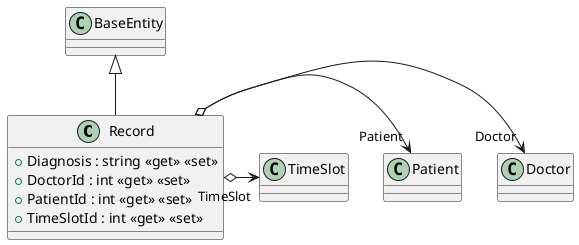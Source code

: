 @startuml
class Record {
    + Diagnosis : string <<get>> <<set>>
    + DoctorId : int <<get>> <<set>>
    + PatientId : int <<get>> <<set>>
    + TimeSlotId : int <<get>> <<set>>
}
BaseEntity <|-- Record
Record o-> "Doctor" Doctor
Record o-> "Patient" Patient
Record o-> "TimeSlot" TimeSlot
@enduml
